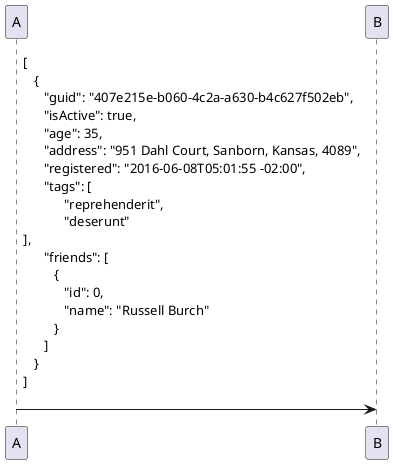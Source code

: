 @startuml

A -> B: [\n   {\n      "guid": "407e215e-b060-4c2a-a630-b4c627f502eb",\n      "isActive": true,\n      "age": 35,\n      "address": "951 Dahl Court, Sanborn, Kansas, 4089",\n      "registered": "2016-06-08T05:01:55 -02:00",\n      "tags": [\n            "reprehenderit",\n            "deserunt"\n],\n      "friends": [\n         {\n            "id": 0,\n            "name": "Russell Burch"\n         }\n      ]\n   }\n]\n

@enduml